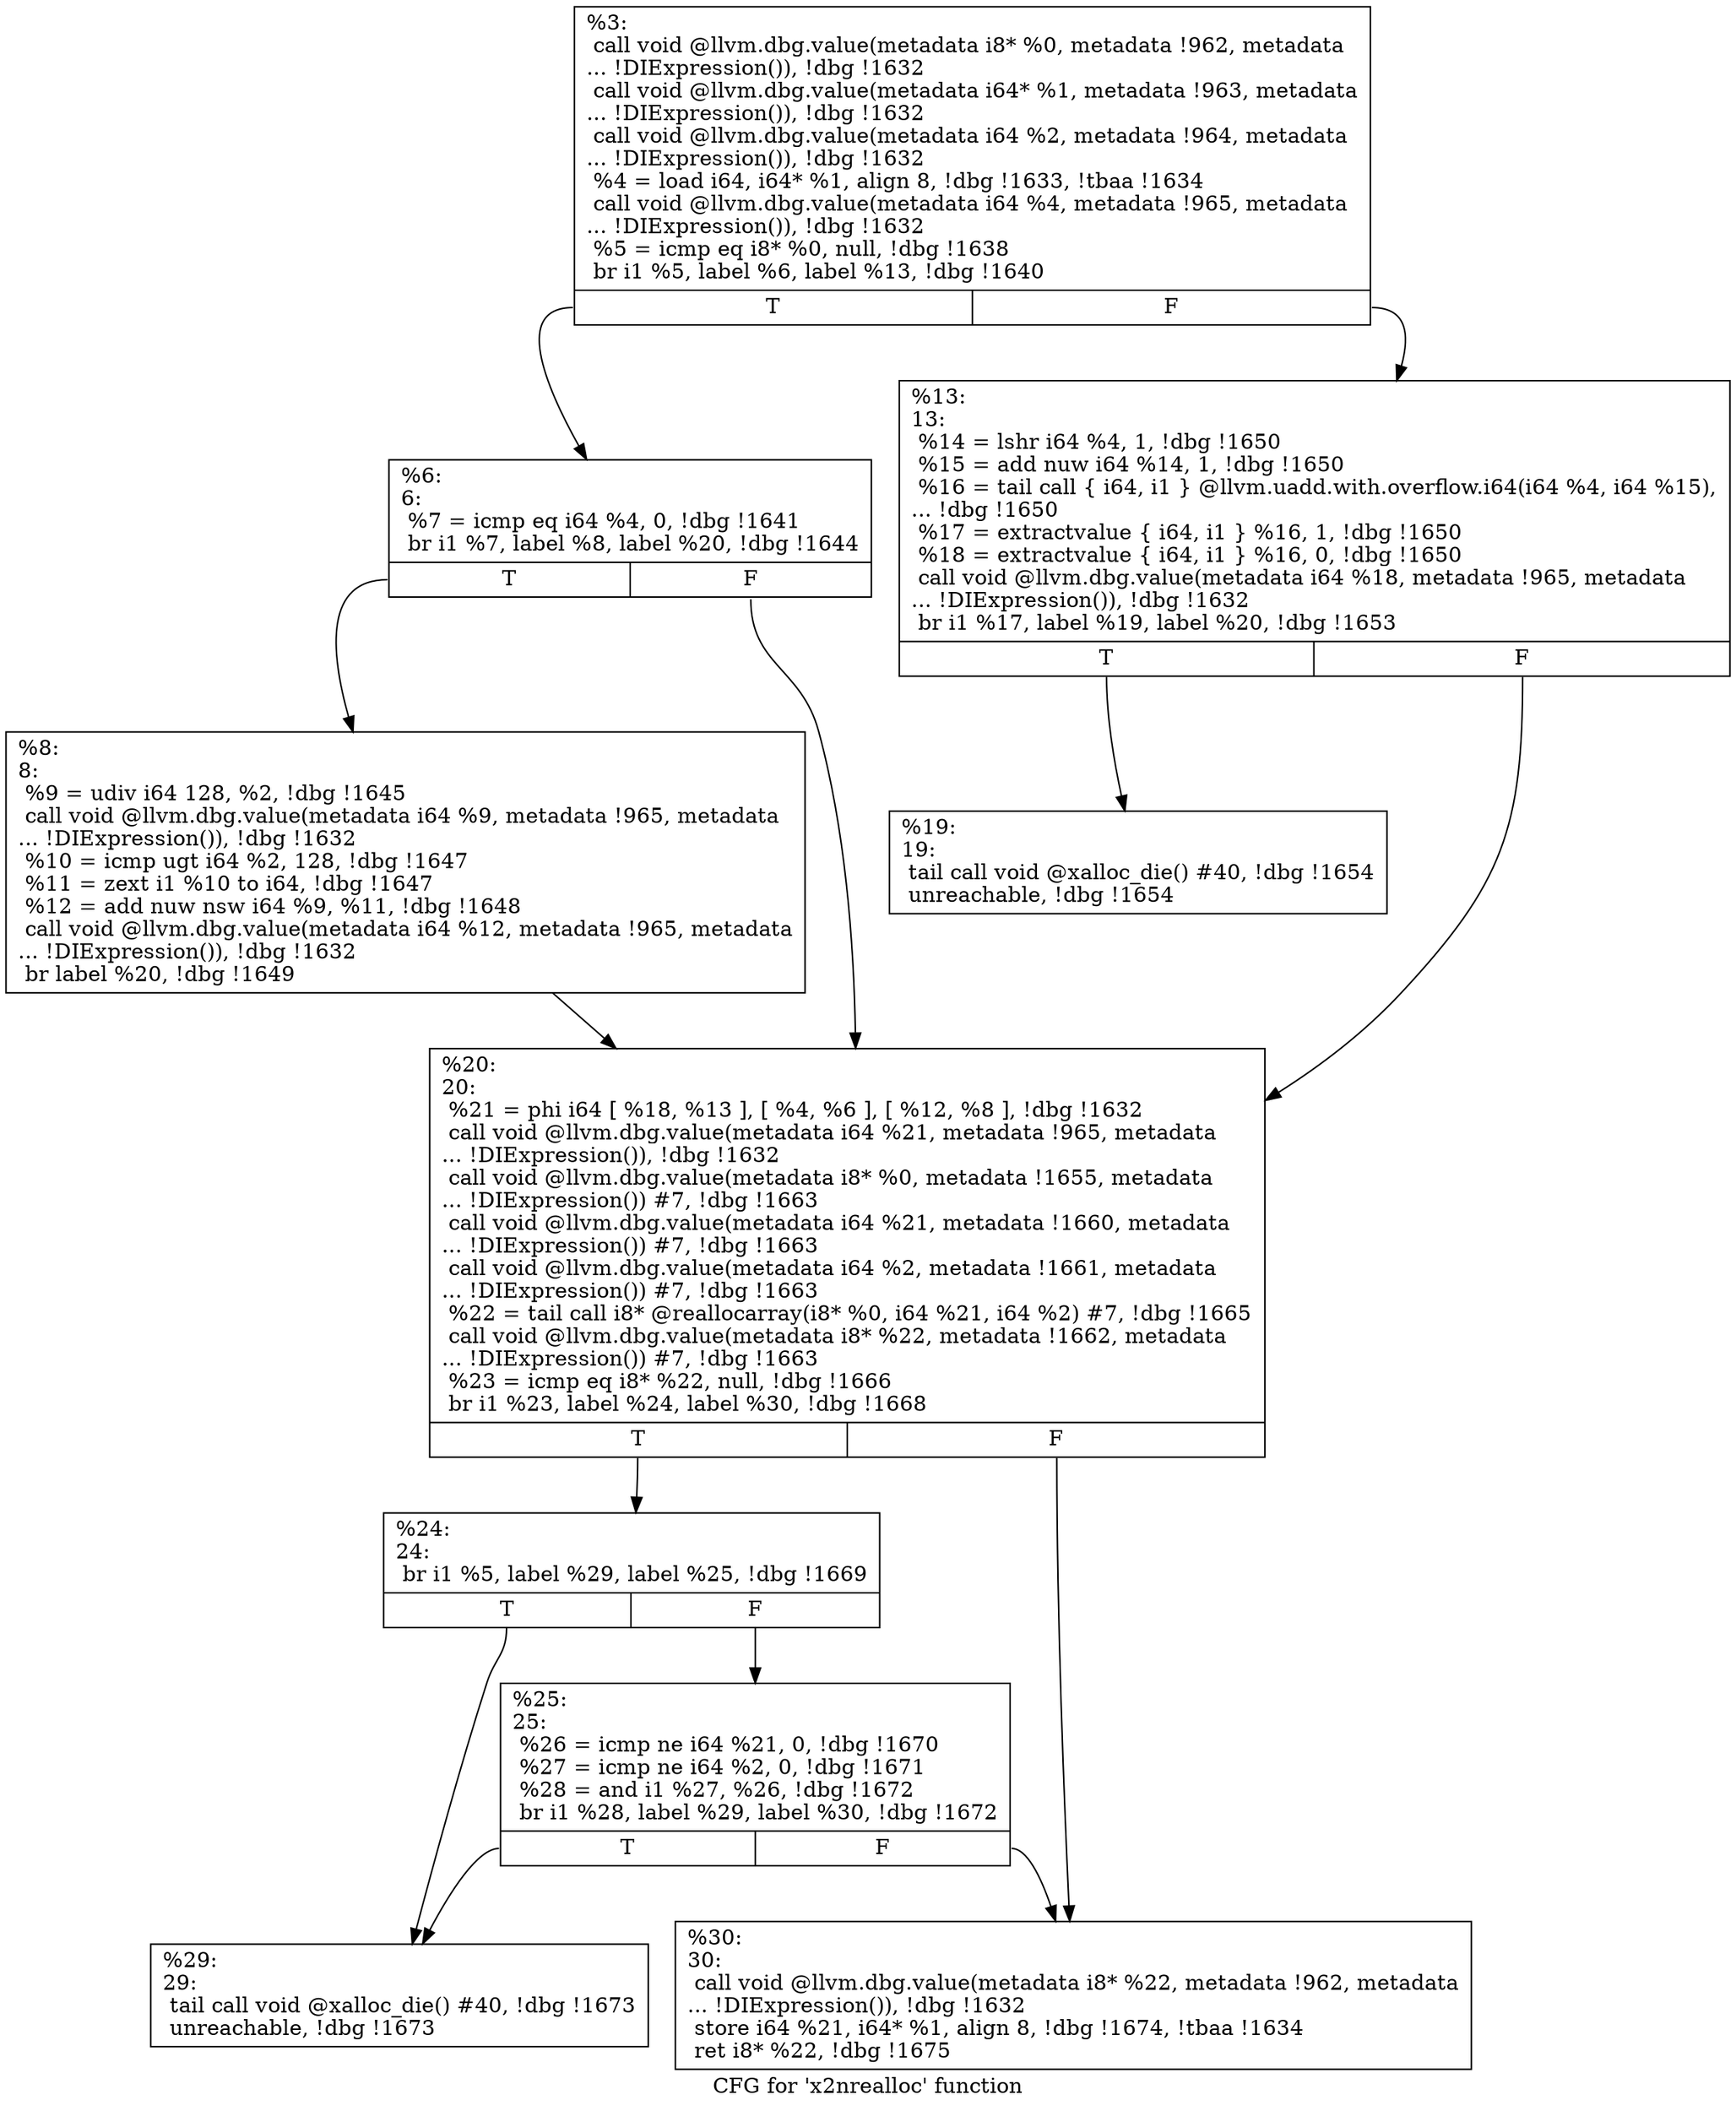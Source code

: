 digraph "CFG for 'x2nrealloc' function" {
	label="CFG for 'x2nrealloc' function";

	Node0x14b3d80 [shape=record,label="{%3:\l  call void @llvm.dbg.value(metadata i8* %0, metadata !962, metadata\l... !DIExpression()), !dbg !1632\l  call void @llvm.dbg.value(metadata i64* %1, metadata !963, metadata\l... !DIExpression()), !dbg !1632\l  call void @llvm.dbg.value(metadata i64 %2, metadata !964, metadata\l... !DIExpression()), !dbg !1632\l  %4 = load i64, i64* %1, align 8, !dbg !1633, !tbaa !1634\l  call void @llvm.dbg.value(metadata i64 %4, metadata !965, metadata\l... !DIExpression()), !dbg !1632\l  %5 = icmp eq i8* %0, null, !dbg !1638\l  br i1 %5, label %6, label %13, !dbg !1640\l|{<s0>T|<s1>F}}"];
	Node0x14b3d80:s0 -> Node0x14b3eb0;
	Node0x14b3d80:s1 -> Node0x14b3f50;
	Node0x14b3eb0 [shape=record,label="{%6:\l6:                                                \l  %7 = icmp eq i64 %4, 0, !dbg !1641\l  br i1 %7, label %8, label %20, !dbg !1644\l|{<s0>T|<s1>F}}"];
	Node0x14b3eb0:s0 -> Node0x14b3f00;
	Node0x14b3eb0:s1 -> Node0x14b3ff0;
	Node0x14b3f00 [shape=record,label="{%8:\l8:                                                \l  %9 = udiv i64 128, %2, !dbg !1645\l  call void @llvm.dbg.value(metadata i64 %9, metadata !965, metadata\l... !DIExpression()), !dbg !1632\l  %10 = icmp ugt i64 %2, 128, !dbg !1647\l  %11 = zext i1 %10 to i64, !dbg !1647\l  %12 = add nuw nsw i64 %9, %11, !dbg !1648\l  call void @llvm.dbg.value(metadata i64 %12, metadata !965, metadata\l... !DIExpression()), !dbg !1632\l  br label %20, !dbg !1649\l}"];
	Node0x14b3f00 -> Node0x14b3ff0;
	Node0x14b3f50 [shape=record,label="{%13:\l13:                                               \l  %14 = lshr i64 %4, 1, !dbg !1650\l  %15 = add nuw i64 %14, 1, !dbg !1650\l  %16 = tail call \{ i64, i1 \} @llvm.uadd.with.overflow.i64(i64 %4, i64 %15),\l... !dbg !1650\l  %17 = extractvalue \{ i64, i1 \} %16, 1, !dbg !1650\l  %18 = extractvalue \{ i64, i1 \} %16, 0, !dbg !1650\l  call void @llvm.dbg.value(metadata i64 %18, metadata !965, metadata\l... !DIExpression()), !dbg !1632\l  br i1 %17, label %19, label %20, !dbg !1653\l|{<s0>T|<s1>F}}"];
	Node0x14b3f50:s0 -> Node0x14b3fa0;
	Node0x14b3f50:s1 -> Node0x14b3ff0;
	Node0x14b3fa0 [shape=record,label="{%19:\l19:                                               \l  tail call void @xalloc_die() #40, !dbg !1654\l  unreachable, !dbg !1654\l}"];
	Node0x14b3ff0 [shape=record,label="{%20:\l20:                                               \l  %21 = phi i64 [ %18, %13 ], [ %4, %6 ], [ %12, %8 ], !dbg !1632\l  call void @llvm.dbg.value(metadata i64 %21, metadata !965, metadata\l... !DIExpression()), !dbg !1632\l  call void @llvm.dbg.value(metadata i8* %0, metadata !1655, metadata\l... !DIExpression()) #7, !dbg !1663\l  call void @llvm.dbg.value(metadata i64 %21, metadata !1660, metadata\l... !DIExpression()) #7, !dbg !1663\l  call void @llvm.dbg.value(metadata i64 %2, metadata !1661, metadata\l... !DIExpression()) #7, !dbg !1663\l  %22 = tail call i8* @reallocarray(i8* %0, i64 %21, i64 %2) #7, !dbg !1665\l  call void @llvm.dbg.value(metadata i8* %22, metadata !1662, metadata\l... !DIExpression()) #7, !dbg !1663\l  %23 = icmp eq i8* %22, null, !dbg !1666\l  br i1 %23, label %24, label %30, !dbg !1668\l|{<s0>T|<s1>F}}"];
	Node0x14b3ff0:s0 -> Node0x14b4040;
	Node0x14b3ff0:s1 -> Node0x14b4130;
	Node0x14b4040 [shape=record,label="{%24:\l24:                                               \l  br i1 %5, label %29, label %25, !dbg !1669\l|{<s0>T|<s1>F}}"];
	Node0x14b4040:s0 -> Node0x14b40e0;
	Node0x14b4040:s1 -> Node0x14b4090;
	Node0x14b4090 [shape=record,label="{%25:\l25:                                               \l  %26 = icmp ne i64 %21, 0, !dbg !1670\l  %27 = icmp ne i64 %2, 0, !dbg !1671\l  %28 = and i1 %27, %26, !dbg !1672\l  br i1 %28, label %29, label %30, !dbg !1672\l|{<s0>T|<s1>F}}"];
	Node0x14b4090:s0 -> Node0x14b40e0;
	Node0x14b4090:s1 -> Node0x14b4130;
	Node0x14b40e0 [shape=record,label="{%29:\l29:                                               \l  tail call void @xalloc_die() #40, !dbg !1673\l  unreachable, !dbg !1673\l}"];
	Node0x14b4130 [shape=record,label="{%30:\l30:                                               \l  call void @llvm.dbg.value(metadata i8* %22, metadata !962, metadata\l... !DIExpression()), !dbg !1632\l  store i64 %21, i64* %1, align 8, !dbg !1674, !tbaa !1634\l  ret i8* %22, !dbg !1675\l}"];
}
